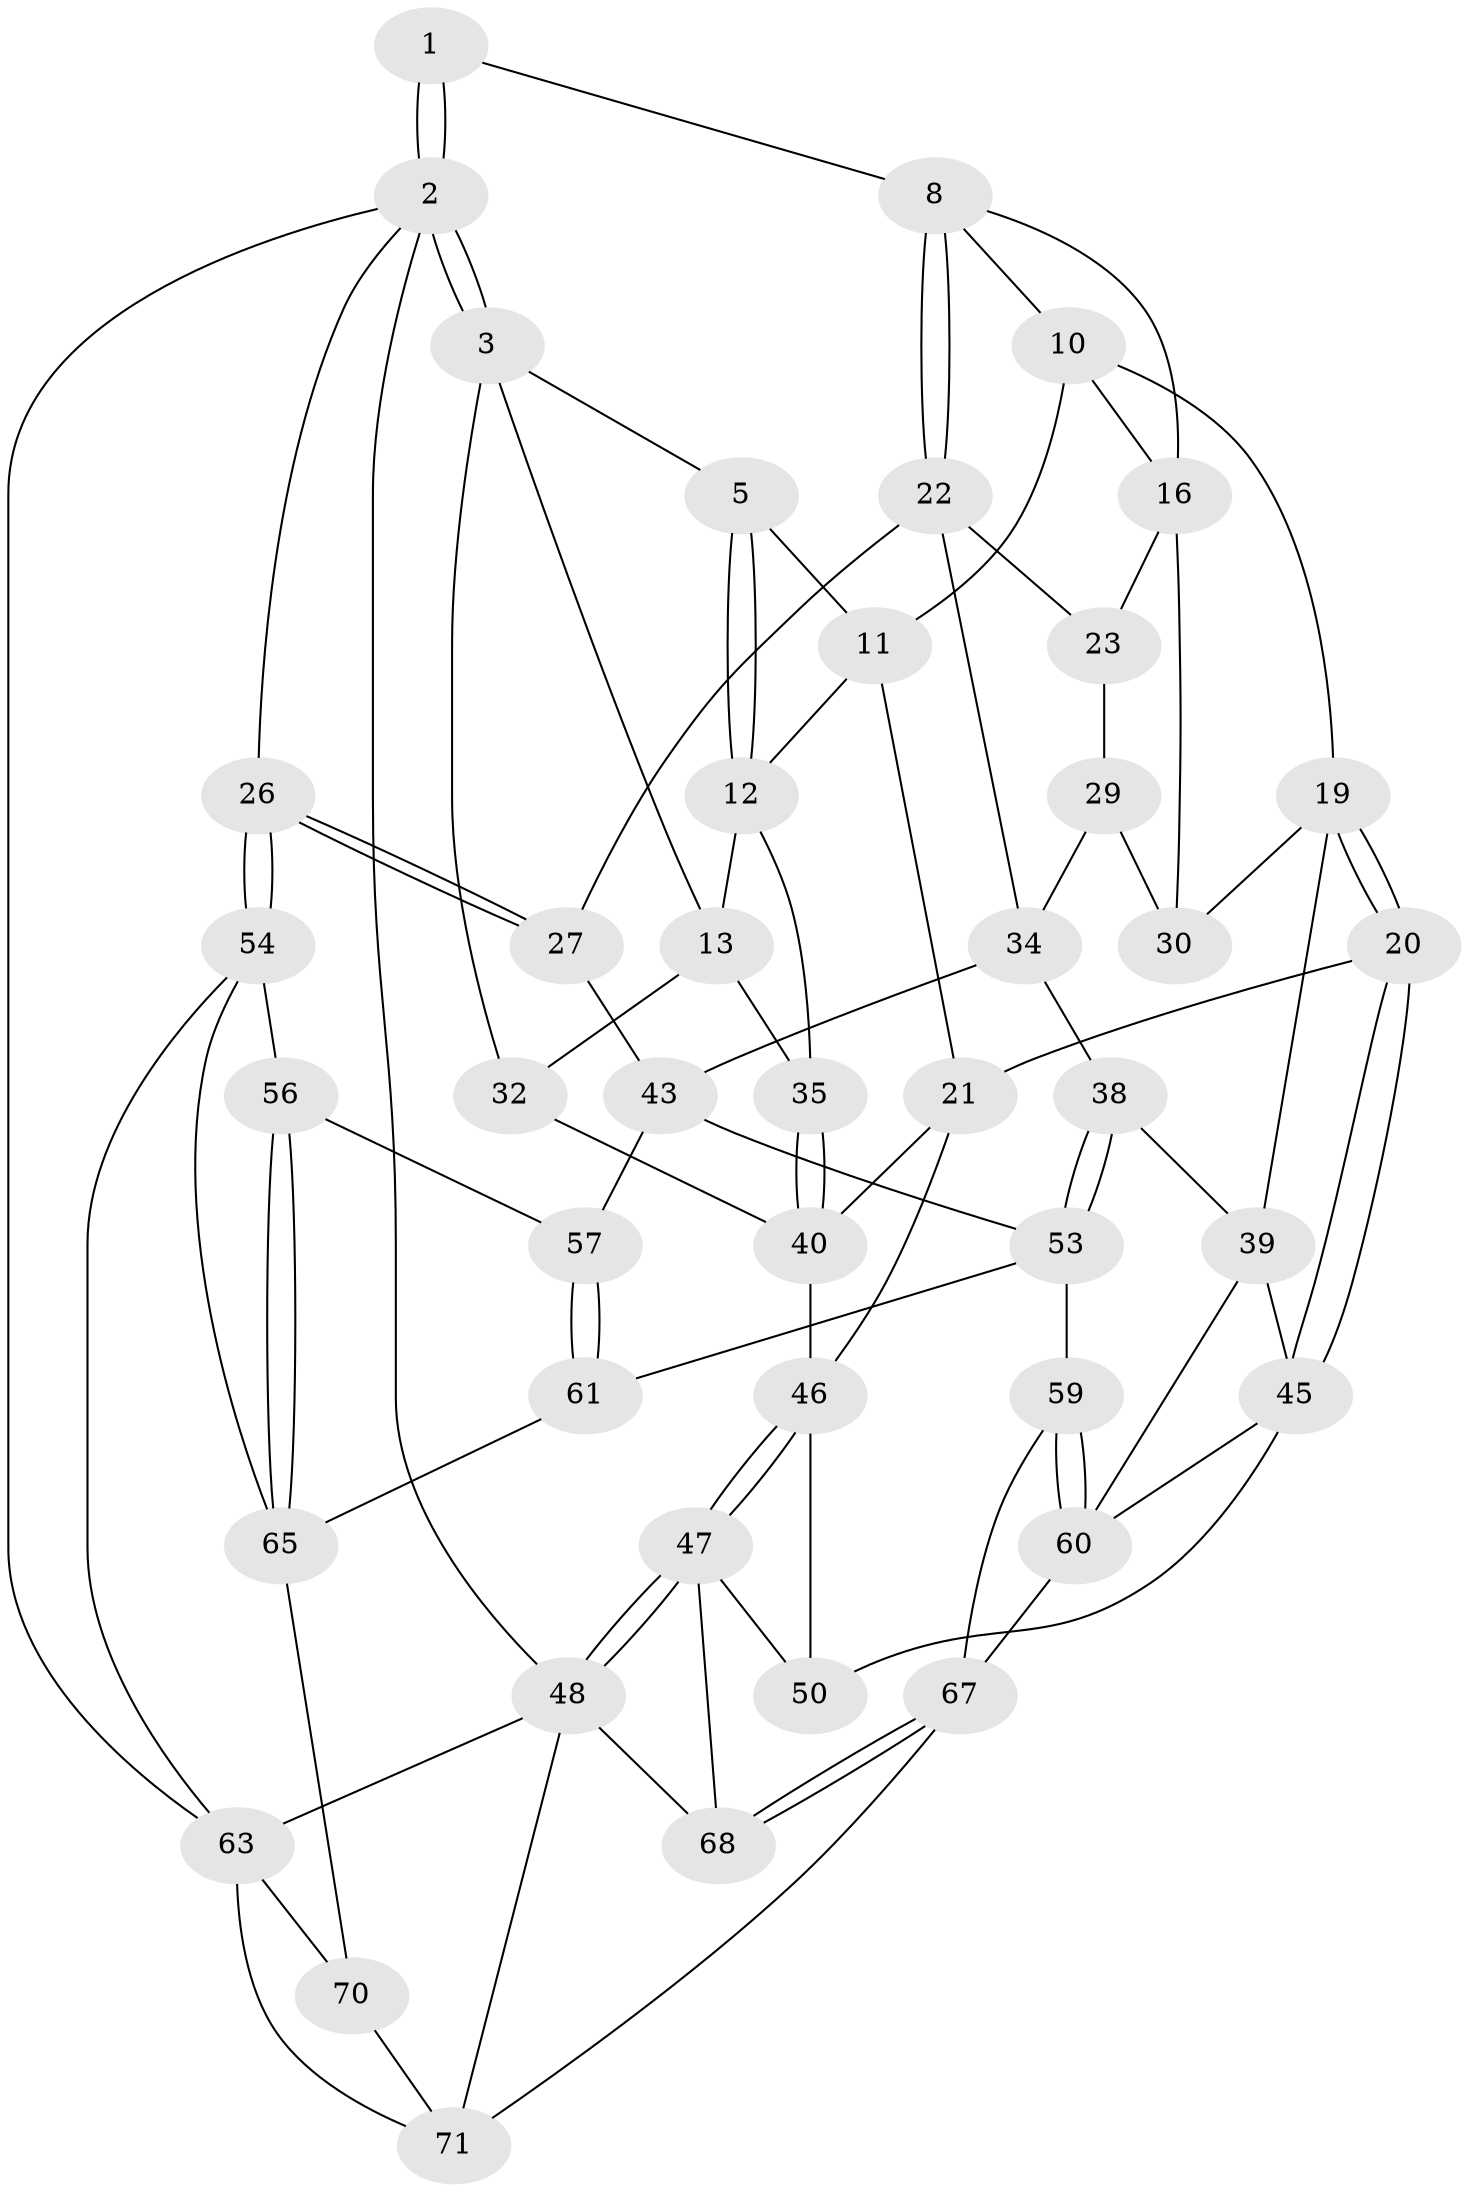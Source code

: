 // Generated by graph-tools (version 1.1) at 2025/24/03/03/25 07:24:36]
// undirected, 44 vertices, 96 edges
graph export_dot {
graph [start="1"]
  node [color=gray90,style=filled];
  1 [pos="+0.37655515353846003+0",super="+7"];
  2 [pos="+0+0",super="+25"];
  3 [pos="+0+0.07411021705134216",super="+4"];
  5 [pos="+0.22693718785625344+0.1261390680757097",super="+6"];
  8 [pos="+0.928436407129965+0",super="+9"];
  10 [pos="+0.49433876335838006+0.16775493512917375",super="+18"];
  11 [pos="+0.43810319744298143+0.13468156263775682",super="+14"];
  12 [pos="+0.2644988125091341+0.31320097980292466",super="+15"];
  13 [pos="+0.11986537579755356+0.29136821210985897",super="+33"];
  16 [pos="+0.6849594156308481+0.2135917649101818",super="+17"];
  19 [pos="+0.4788638218897206+0.428283405152687",super="+36"];
  20 [pos="+0.4097424804459746+0.4381369881209825"];
  21 [pos="+0.39499486771075887+0.43380428514200453",super="+42"];
  22 [pos="+0.8658361368216823+0.29040926371095205",super="+28"];
  23 [pos="+0.8360845697088359+0.3026970016999645",super="+24"];
  26 [pos="+1+0.4893756649319903"];
  27 [pos="+0.9362120547403371+0.45559774560035127"];
  29 [pos="+0.7222490644862775+0.37617745866217506",super="+31"];
  30 [pos="+0.6184141265569056+0.3490306683567936"];
  32 [pos="+0+0.3097556001897253"];
  34 [pos="+0.7422127008493782+0.4069161099291059",super="+37"];
  35 [pos="+0.1710718657486436+0.4237768068389915"];
  38 [pos="+0.6912847769344114+0.5281596259417537"];
  39 [pos="+0.6186995408788607+0.5202702150357771",super="+44"];
  40 [pos="+0.1583043332861359+0.5261866752308295",super="+41"];
  43 [pos="+0.8885785753332683+0.49649630620291113",super="+52"];
  45 [pos="+0.4721378161454499+0.649657677769671",super="+49"];
  46 [pos="+0+1",super="+51"];
  47 [pos="+0+1",super="+69"];
  48 [pos="+0+1",super="+74"];
  50 [pos="+0.3804256999256777+0.7191861385615187"];
  53 [pos="+0.7201885133057216+0.5788913967113976",super="+58"];
  54 [pos="+1+0.6760746057775694",super="+55"];
  56 [pos="+0.9543631863336937+0.6755998521800878"];
  57 [pos="+0.8544450111056591+0.6099809330277425"];
  59 [pos="+0.7053484227551665+0.7511879935425656"];
  60 [pos="+0.6582868492920888+0.7311404245517443",super="+62"];
  61 [pos="+0.7910843828370037+0.7168008155492813"];
  63 [pos="+1+1",super="+64"];
  65 [pos="+0.8301711178277338+0.7297303870270434",super="+66"];
  67 [pos="+0.4842083322809867+0.8730773221342945",super="+72"];
  68 [pos="+0.47699642298072364+0.8777899254252646"];
  70 [pos="+0.9107610865107874+0.8869257435333755"];
  71 [pos="+0.7461845863676402+0.9025431980540092",super="+73"];
  1 -- 2 [weight=2];
  1 -- 2;
  1 -- 8;
  2 -- 3;
  2 -- 3;
  2 -- 48;
  2 -- 26;
  2 -- 63;
  3 -- 32;
  3 -- 5;
  3 -- 13;
  5 -- 12;
  5 -- 12;
  5 -- 11;
  8 -- 22;
  8 -- 22;
  8 -- 16;
  8 -- 10;
  10 -- 11;
  10 -- 19;
  10 -- 16;
  11 -- 21;
  11 -- 12;
  12 -- 13;
  12 -- 35;
  13 -- 32;
  13 -- 35;
  16 -- 30;
  16 -- 23;
  19 -- 20;
  19 -- 20;
  19 -- 30;
  19 -- 39;
  20 -- 21;
  20 -- 45;
  20 -- 45;
  21 -- 40;
  21 -- 46;
  22 -- 23;
  22 -- 34;
  22 -- 27;
  23 -- 29 [weight=2];
  26 -- 27;
  26 -- 27;
  26 -- 54;
  26 -- 54;
  27 -- 43;
  29 -- 30;
  29 -- 34;
  32 -- 40;
  34 -- 43;
  34 -- 38;
  35 -- 40;
  35 -- 40;
  38 -- 39;
  38 -- 53;
  38 -- 53;
  39 -- 60;
  39 -- 45;
  40 -- 46;
  43 -- 57;
  43 -- 53;
  45 -- 50;
  45 -- 60;
  46 -- 47;
  46 -- 47;
  46 -- 50;
  47 -- 48;
  47 -- 48;
  47 -- 50;
  47 -- 68;
  48 -- 63;
  48 -- 68;
  48 -- 71;
  53 -- 61;
  53 -- 59;
  54 -- 56;
  54 -- 65;
  54 -- 63;
  56 -- 57;
  56 -- 65;
  56 -- 65;
  57 -- 61;
  57 -- 61;
  59 -- 60;
  59 -- 60;
  59 -- 67;
  60 -- 67;
  61 -- 65;
  63 -- 71;
  63 -- 70;
  65 -- 70;
  67 -- 68;
  67 -- 68;
  67 -- 71;
  70 -- 71;
}

